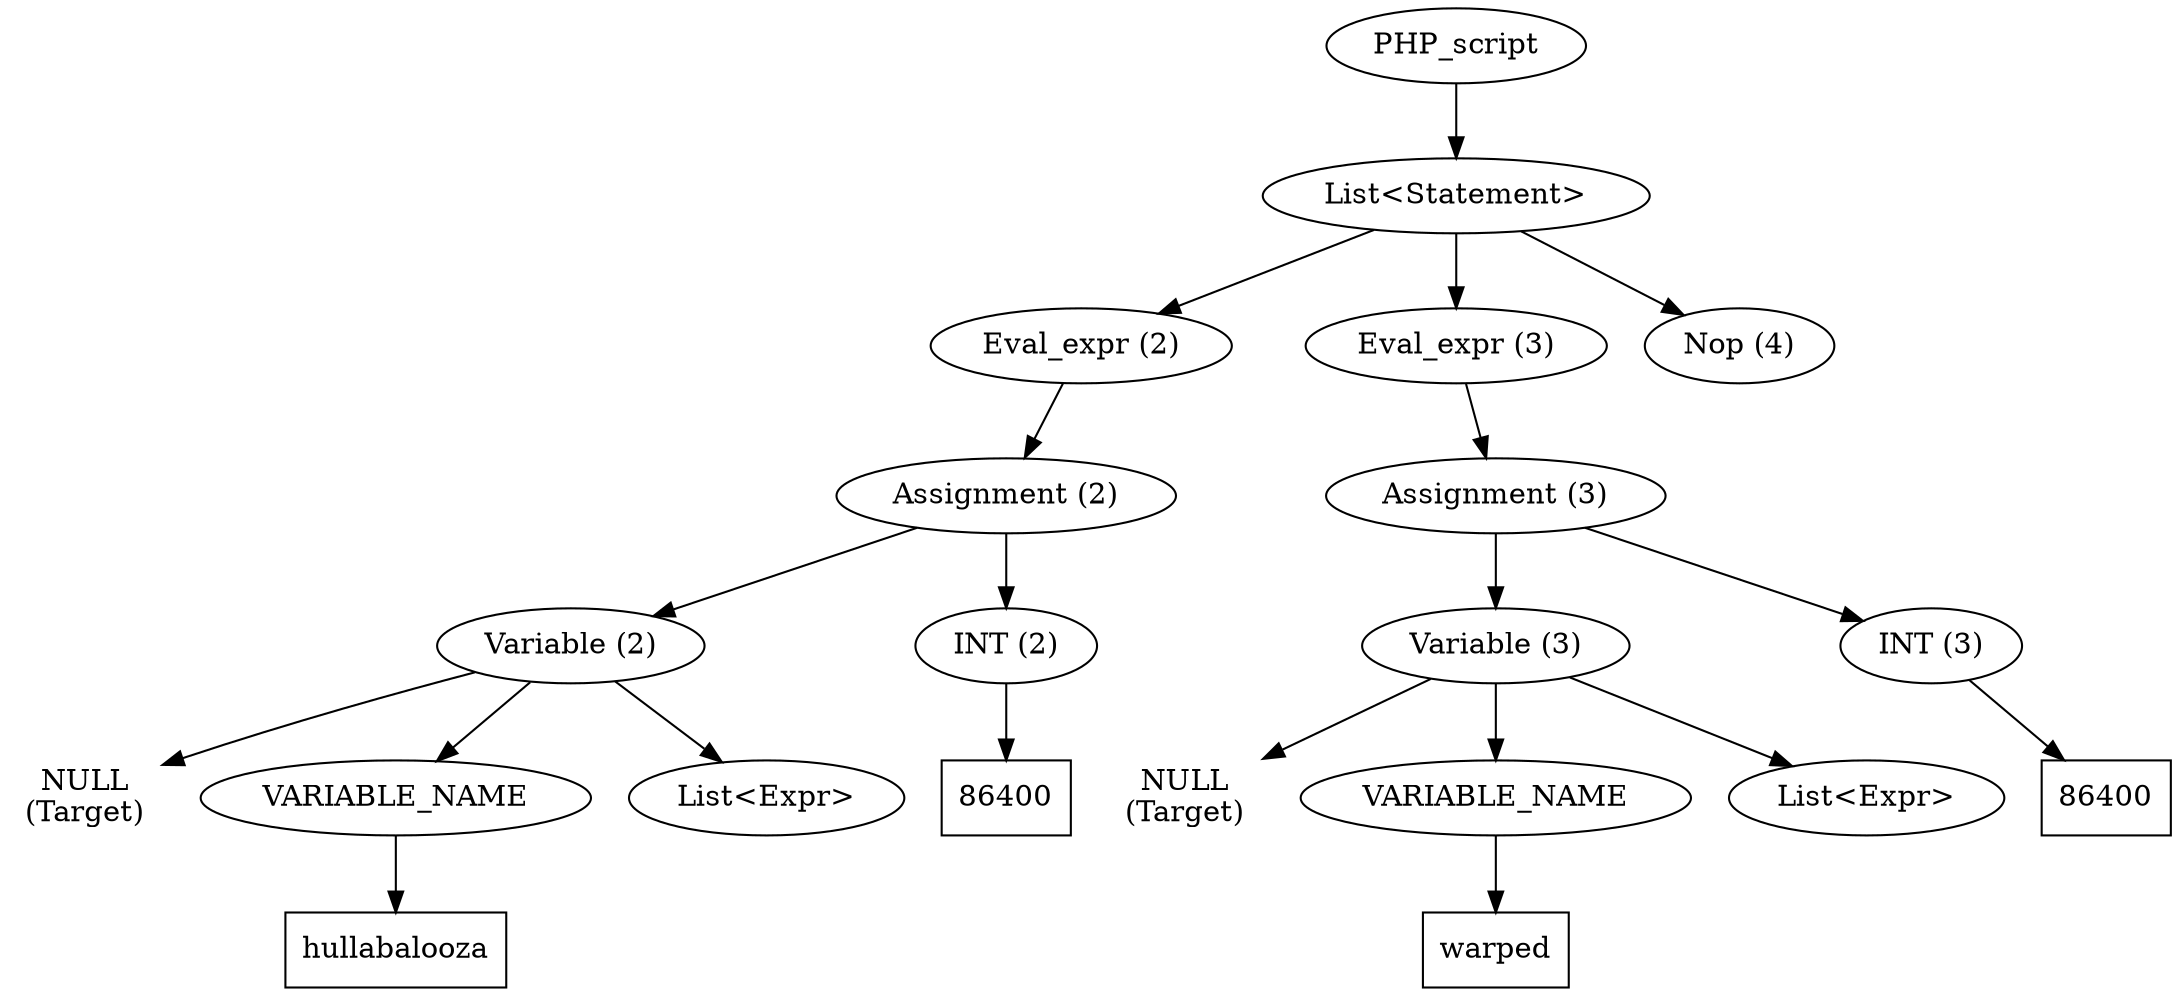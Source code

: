 /*
 * AST in dot format generated by phc -- the PHP compiler
 */

digraph AST {
ordering=out;
node_0 [label="PHP_script"];
node_1 [label="List<Statement>"];
node_0 -> node_1;
node_2 [label="Eval_expr (2)"];
node_1 -> node_2;
node_3 [label="Assignment (2)"];
node_2 -> node_3;
node_4 [label="Variable (2)"];
node_3 -> node_4;
node_5 [label="NULL\n(Target)", shape=plaintext]
node_4 -> node_5;
node_6 [label="VARIABLE_NAME"];
node_4 -> node_6;
node_7 [label="hullabalooza", shape=box]
node_6 -> node_7;
node_8 [label="List<Expr>"];
node_4 -> node_8;
node_9 [label="INT (2)"];
node_3 -> node_9;
node_10 [label="86400", shape=box]
node_9 -> node_10;
node_11 [label="Eval_expr (3)"];
node_1 -> node_11;
node_12 [label="Assignment (3)"];
node_11 -> node_12;
node_13 [label="Variable (3)"];
node_12 -> node_13;
node_14 [label="NULL\n(Target)", shape=plaintext]
node_13 -> node_14;
node_15 [label="VARIABLE_NAME"];
node_13 -> node_15;
node_16 [label="warped", shape=box]
node_15 -> node_16;
node_17 [label="List<Expr>"];
node_13 -> node_17;
node_18 [label="INT (3)"];
node_12 -> node_18;
node_19 [label="86400", shape=box]
node_18 -> node_19;
node_20 [label="Nop (4)"];
node_1 -> node_20;
}